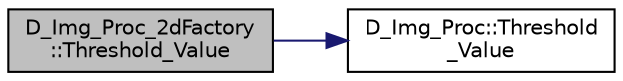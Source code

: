 digraph "D_Img_Proc_2dFactory::Threshold_Value"
{
 // LATEX_PDF_SIZE
  edge [fontname="Helvetica",fontsize="10",labelfontname="Helvetica",labelfontsize="10"];
  node [fontname="Helvetica",fontsize="10",shape=record];
  rankdir="LR";
  Node1 [label="D_Img_Proc_2dFactory\l::Threshold_Value",height=0.2,width=0.4,color="black", fillcolor="grey75", style="filled", fontcolor="black",tooltip=" "];
  Node1 -> Node2 [color="midnightblue",fontsize="10",style="solid",fontname="Helvetica"];
  Node2 [label="D_Img_Proc::Threshold\l_Value",height=0.2,width=0.4,color="black", fillcolor="white", style="filled",URL="$class_d___img___proc.html#aea03e17df8b5e19ad7c0709794e55dc0",tooltip=" "];
}
